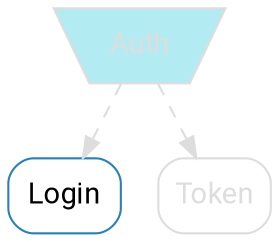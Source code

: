 digraph {
    bgcolor=transparent

    // Default theme
    node[shape="rectangle" style="rounded,filled" color="#dddddd" fontname="Segoe UI,Roboto,Helvetica,Arial,sans-serif" fillcolor="#ffffff" fontcolor="#dddddd"]
    edge [color="#dddddd" fontcolor="#dddddd"]

    // sum types
    auth[shape=invtrapezium, style=filled fillcolor="#b2ebf2"]

    // Lit nodes
    login[color="#2980B9", fontcolor="#000000"]

    auth[label=Auth]

    login[label=Login]
    token[label=Token]

    auth -> token[style=dashed]
    auth -> login[style=dashed]
}
